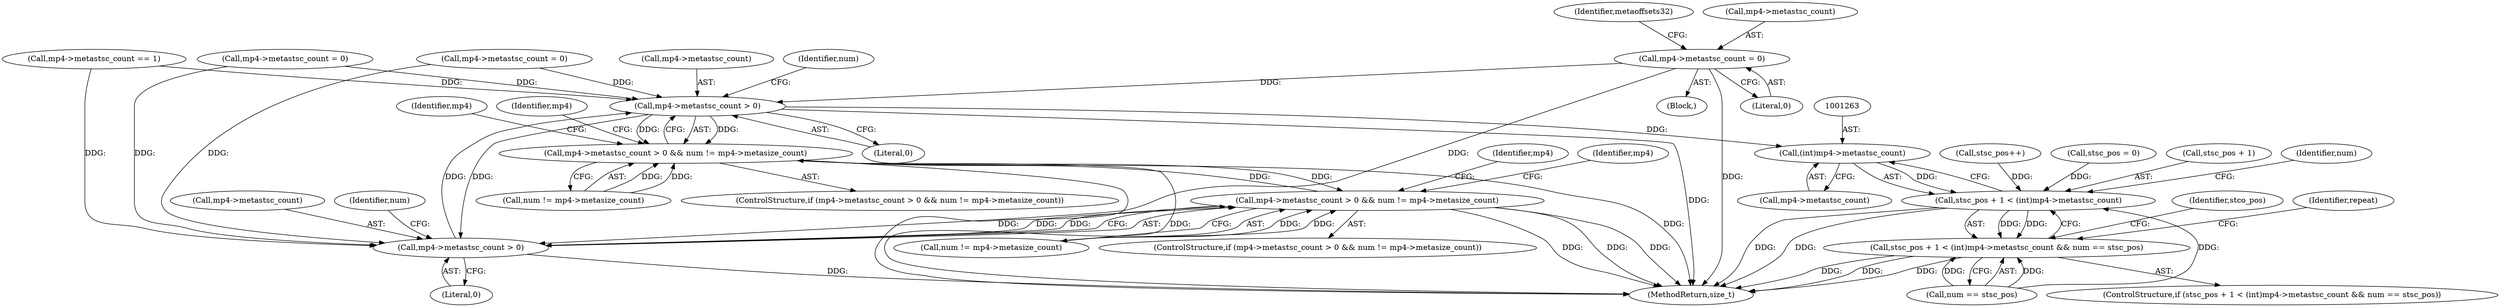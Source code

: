 digraph "0_gpmf-parser_341f12cd5b97ab419e53853ca00176457c9f1681_5@pointer" {
"1001346" [label="(Call,mp4->metastsc_count = 0)"];
"1001135" [label="(Call,mp4->metastsc_count > 0)"];
"1001134" [label="(Call,mp4->metastsc_count > 0 && num != mp4->metasize_count)"];
"1001504" [label="(Call,mp4->metastsc_count > 0 && num != mp4->metasize_count)"];
"1001262" [label="(Call,(int)mp4->metastsc_count)"];
"1001258" [label="(Call,stsc_pos + 1 < (int)mp4->metastsc_count)"];
"1001257" [label="(Call,stsc_pos + 1 < (int)mp4->metastsc_count && num == stsc_pos)"];
"1001505" [label="(Call,mp4->metastsc_count > 0)"];
"1001504" [label="(Call,mp4->metastsc_count > 0 && num != mp4->metasize_count)"];
"1001192" [label="(Block,)"];
"1001346" [label="(Call,mp4->metastsc_count = 0)"];
"1000890" [label="(Call,mp4->metastsc_count = 0)"];
"1001140" [label="(Call,num != mp4->metasize_count)"];
"1001273" [label="(Call,stsc_pos++)"];
"1001141" [label="(Identifier,num)"];
"1001510" [label="(Call,num != mp4->metasize_count)"];
"1001288" [label="(Identifier,repeat)"];
"1001505" [label="(Call,mp4->metastsc_count > 0)"];
"1001257" [label="(Call,stsc_pos + 1 < (int)mp4->metastsc_count && num == stsc_pos)"];
"1001267" [label="(Call,num == stsc_pos)"];
"1001135" [label="(Call,mp4->metastsc_count > 0)"];
"1001503" [label="(ControlStructure,if (mp4->metastsc_count > 0 && num != mp4->metasize_count))"];
"1001702" [label="(Call,mp4->metastsc_count = 0)"];
"1001139" [label="(Literal,0)"];
"1001272" [label="(Identifier,stco_pos)"];
"1001350" [label="(Literal,0)"];
"1001136" [label="(Call,mp4->metastsc_count)"];
"1001509" [label="(Literal,0)"];
"1001264" [label="(Call,mp4->metastsc_count)"];
"1001352" [label="(Identifier,metaoffsets32)"];
"1001256" [label="(ControlStructure,if (stsc_pos + 1 < (int)mp4->metastsc_count && num == stsc_pos))"];
"1001262" [label="(Call,(int)mp4->metastsc_count)"];
"1001134" [label="(Call,mp4->metastsc_count > 0 && num != mp4->metasize_count)"];
"1001518" [label="(Identifier,mp4)"];
"1001357" [label="(Identifier,mp4)"];
"1001148" [label="(Identifier,mp4)"];
"1001347" [label="(Call,mp4->metastsc_count)"];
"1001992" [label="(MethodReturn,size_t)"];
"1001198" [label="(Call,stsc_pos = 0)"];
"1000862" [label="(Call,mp4->metastsc_count == 1)"];
"1001506" [label="(Call,mp4->metastsc_count)"];
"1001511" [label="(Identifier,num)"];
"1001259" [label="(Call,stsc_pos + 1)"];
"1001713" [label="(Identifier,mp4)"];
"1001258" [label="(Call,stsc_pos + 1 < (int)mp4->metastsc_count)"];
"1001268" [label="(Identifier,num)"];
"1001133" [label="(ControlStructure,if (mp4->metastsc_count > 0 && num != mp4->metasize_count))"];
"1001346" -> "1001192"  [label="AST: "];
"1001346" -> "1001350"  [label="CFG: "];
"1001347" -> "1001346"  [label="AST: "];
"1001350" -> "1001346"  [label="AST: "];
"1001352" -> "1001346"  [label="CFG: "];
"1001346" -> "1001992"  [label="DDG: "];
"1001346" -> "1001135"  [label="DDG: "];
"1001346" -> "1001505"  [label="DDG: "];
"1001135" -> "1001134"  [label="AST: "];
"1001135" -> "1001139"  [label="CFG: "];
"1001136" -> "1001135"  [label="AST: "];
"1001139" -> "1001135"  [label="AST: "];
"1001141" -> "1001135"  [label="CFG: "];
"1001134" -> "1001135"  [label="CFG: "];
"1001135" -> "1001992"  [label="DDG: "];
"1001135" -> "1001134"  [label="DDG: "];
"1001135" -> "1001134"  [label="DDG: "];
"1000890" -> "1001135"  [label="DDG: "];
"1001505" -> "1001135"  [label="DDG: "];
"1001702" -> "1001135"  [label="DDG: "];
"1000862" -> "1001135"  [label="DDG: "];
"1001135" -> "1001262"  [label="DDG: "];
"1001135" -> "1001505"  [label="DDG: "];
"1001134" -> "1001133"  [label="AST: "];
"1001134" -> "1001140"  [label="CFG: "];
"1001140" -> "1001134"  [label="AST: "];
"1001148" -> "1001134"  [label="CFG: "];
"1001357" -> "1001134"  [label="CFG: "];
"1001134" -> "1001992"  [label="DDG: "];
"1001134" -> "1001992"  [label="DDG: "];
"1001134" -> "1001992"  [label="DDG: "];
"1001504" -> "1001134"  [label="DDG: "];
"1001140" -> "1001134"  [label="DDG: "];
"1001140" -> "1001134"  [label="DDG: "];
"1001134" -> "1001504"  [label="DDG: "];
"1001504" -> "1001503"  [label="AST: "];
"1001504" -> "1001505"  [label="CFG: "];
"1001504" -> "1001510"  [label="CFG: "];
"1001505" -> "1001504"  [label="AST: "];
"1001510" -> "1001504"  [label="AST: "];
"1001518" -> "1001504"  [label="CFG: "];
"1001713" -> "1001504"  [label="CFG: "];
"1001504" -> "1001992"  [label="DDG: "];
"1001504" -> "1001992"  [label="DDG: "];
"1001504" -> "1001992"  [label="DDG: "];
"1001505" -> "1001504"  [label="DDG: "];
"1001505" -> "1001504"  [label="DDG: "];
"1001510" -> "1001504"  [label="DDG: "];
"1001510" -> "1001504"  [label="DDG: "];
"1001262" -> "1001258"  [label="AST: "];
"1001262" -> "1001264"  [label="CFG: "];
"1001263" -> "1001262"  [label="AST: "];
"1001264" -> "1001262"  [label="AST: "];
"1001258" -> "1001262"  [label="CFG: "];
"1001262" -> "1001258"  [label="DDG: "];
"1001258" -> "1001257"  [label="AST: "];
"1001259" -> "1001258"  [label="AST: "];
"1001268" -> "1001258"  [label="CFG: "];
"1001257" -> "1001258"  [label="CFG: "];
"1001258" -> "1001992"  [label="DDG: "];
"1001258" -> "1001992"  [label="DDG: "];
"1001258" -> "1001257"  [label="DDG: "];
"1001258" -> "1001257"  [label="DDG: "];
"1001198" -> "1001258"  [label="DDG: "];
"1001267" -> "1001258"  [label="DDG: "];
"1001273" -> "1001258"  [label="DDG: "];
"1001257" -> "1001256"  [label="AST: "];
"1001257" -> "1001267"  [label="CFG: "];
"1001267" -> "1001257"  [label="AST: "];
"1001272" -> "1001257"  [label="CFG: "];
"1001288" -> "1001257"  [label="CFG: "];
"1001257" -> "1001992"  [label="DDG: "];
"1001257" -> "1001992"  [label="DDG: "];
"1001257" -> "1001992"  [label="DDG: "];
"1001267" -> "1001257"  [label="DDG: "];
"1001267" -> "1001257"  [label="DDG: "];
"1001505" -> "1001509"  [label="CFG: "];
"1001506" -> "1001505"  [label="AST: "];
"1001509" -> "1001505"  [label="AST: "];
"1001511" -> "1001505"  [label="CFG: "];
"1001505" -> "1001992"  [label="DDG: "];
"1000890" -> "1001505"  [label="DDG: "];
"1001702" -> "1001505"  [label="DDG: "];
"1000862" -> "1001505"  [label="DDG: "];
}
